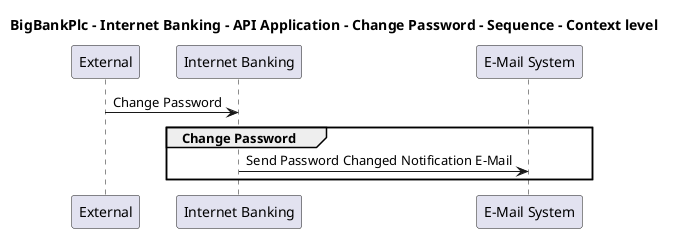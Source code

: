 @startuml

title BigBankPlc - Internet Banking - API Application - Change Password - Sequence - Context level

participant "External" as C4InterFlow.SoftwareSystems.ExternalSystem
participant "Internet Banking" as BigBankPlc.SoftwareSystems.InternetBanking
participant "E-Mail System" as BigBankPlc.SoftwareSystems.EMailSystem

C4InterFlow.SoftwareSystems.ExternalSystem -> BigBankPlc.SoftwareSystems.InternetBanking : Change Password
group Change Password
BigBankPlc.SoftwareSystems.InternetBanking -> BigBankPlc.SoftwareSystems.EMailSystem : Send Password Changed Notification E-Mail
end


@enduml

